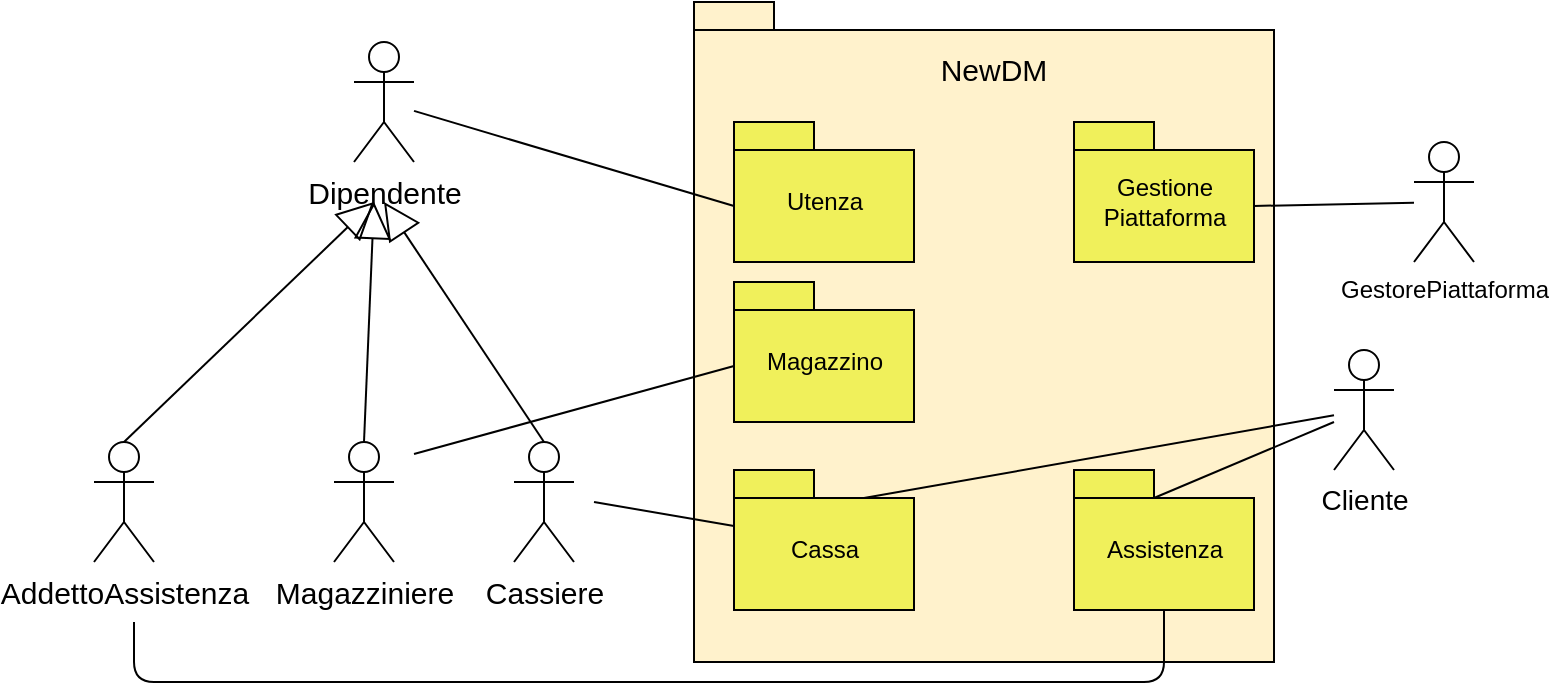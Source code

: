 <mxfile version="13.10.9" type="device"><diagram id="6JO4-7g3VjEd6-_7Sx0c" name="Page-1"><mxGraphModel dx="1038" dy="624" grid="1" gridSize="10" guides="1" tooltips="1" connect="1" arrows="1" fold="1" page="1" pageScale="1" pageWidth="1169" pageHeight="827" math="0" shadow="0"><root><mxCell id="0"/><mxCell id="1" parent="0"/><mxCell id="MlpMXgR5_YCPqtrtxQ0K-1" value="" style="shape=folder;fontStyle=1;spacingTop=10;tabWidth=40;tabHeight=14;tabPosition=left;html=1;fillColor=#fff2cc;" parent="1" vertex="1"><mxGeometry x="410" y="110" width="290" height="330" as="geometry"/></mxCell><mxCell id="MlpMXgR5_YCPqtrtxQ0K-3" value="NewDM" style="text;align=center;fontStyle=0;verticalAlign=middle;spacingLeft=3;spacingRight=3;strokeColor=none;rotatable=0;points=[[0,0.5],[1,0.5]];portConstraint=eastwest;fontSize=15;" parent="1" vertex="1"><mxGeometry x="520" y="130" width="80" height="26" as="geometry"/></mxCell><mxCell id="MlpMXgR5_YCPqtrtxQ0K-4" value="&lt;font color=&quot;#000000&quot; style=&quot;font-weight: normal&quot;&gt;Utenza&lt;/font&gt;" style="shape=folder;fontStyle=1;spacingTop=10;tabWidth=40;tabHeight=14;tabPosition=left;html=1;fontColor=#ffffff;fillColor=#F0F05B;" parent="1" vertex="1"><mxGeometry x="430" y="170" width="90" height="70" as="geometry"/></mxCell><mxCell id="MlpMXgR5_YCPqtrtxQ0K-5" value="&lt;font color=&quot;#000000&quot; style=&quot;font-weight: normal&quot;&gt;Magazzino&lt;/font&gt;" style="shape=folder;fontStyle=1;spacingTop=10;tabWidth=40;tabHeight=14;tabPosition=left;html=1;fontColor=#ffffff;fillColor=#F0F05B;" parent="1" vertex="1"><mxGeometry x="430" y="250" width="90" height="70" as="geometry"/></mxCell><mxCell id="MlpMXgR5_YCPqtrtxQ0K-6" value="&lt;font color=&quot;#000000&quot; style=&quot;font-weight: normal&quot;&gt;Cassa&lt;/font&gt;" style="shape=folder;fontStyle=1;spacingTop=10;tabWidth=40;tabHeight=14;tabPosition=left;html=1;fontColor=#ffffff;fillColor=#F0F05B;" parent="1" vertex="1"><mxGeometry x="430" y="344" width="90" height="70" as="geometry"/></mxCell><mxCell id="MlpMXgR5_YCPqtrtxQ0K-7" value="&lt;font color=&quot;#000000&quot; style=&quot;font-weight: normal&quot;&gt;Assistenza&lt;/font&gt;" style="shape=folder;fontStyle=1;spacingTop=10;tabWidth=40;tabHeight=14;tabPosition=left;html=1;fontColor=#ffffff;fillColor=#F0F05B;" parent="1" vertex="1"><mxGeometry x="600" y="344" width="90" height="70" as="geometry"/></mxCell><mxCell id="MlpMXgR5_YCPqtrtxQ0K-8" value="Dipendente" style="shape=umlActor;verticalLabelPosition=bottom;verticalAlign=top;html=1;strokeColor=#000000;fontSize=15;fillColor=#FFFFFF;" parent="1" vertex="1"><mxGeometry x="240" y="130" width="30" height="60" as="geometry"/></mxCell><mxCell id="MlpMXgR5_YCPqtrtxQ0K-9" value="Cassiere" style="shape=umlActor;verticalLabelPosition=bottom;verticalAlign=top;html=1;strokeColor=#000000;fontSize=15;fillColor=#FFFFFF;" parent="1" vertex="1"><mxGeometry x="320" y="330" width="30" height="60" as="geometry"/></mxCell><mxCell id="MlpMXgR5_YCPqtrtxQ0K-10" value="Magazziniere" style="shape=umlActor;verticalLabelPosition=bottom;verticalAlign=top;html=1;strokeColor=#000000;fontSize=15;fillColor=#FFFFFF;" parent="1" vertex="1"><mxGeometry x="230" y="330" width="30" height="60" as="geometry"/></mxCell><mxCell id="MlpMXgR5_YCPqtrtxQ0K-11" value="AddettoAssistenza" style="shape=umlActor;verticalLabelPosition=bottom;verticalAlign=top;html=1;strokeColor=#000000;fontSize=15;fillColor=#FFFFFF;" parent="1" vertex="1"><mxGeometry x="110" y="330" width="30" height="60" as="geometry"/></mxCell><mxCell id="MlpMXgR5_YCPqtrtxQ0K-18" value="" style="endArrow=block;endSize=16;endFill=0;html=1;fontSize=15;exitX=0.5;exitY=0;exitDx=0;exitDy=0;exitPerimeter=0;" parent="1" source="MlpMXgR5_YCPqtrtxQ0K-11" edge="1"><mxGeometry width="160" relative="1" as="geometry"><mxPoint x="450" y="320" as="sourcePoint"/><mxPoint x="250" y="210" as="targetPoint"/></mxGeometry></mxCell><mxCell id="MlpMXgR5_YCPqtrtxQ0K-19" value="" style="endArrow=block;endSize=16;endFill=0;html=1;fontSize=15;exitX=0.5;exitY=0;exitDx=0;exitDy=0;exitPerimeter=0;" parent="1" source="MlpMXgR5_YCPqtrtxQ0K-10" edge="1"><mxGeometry width="160" relative="1" as="geometry"><mxPoint x="135" y="340" as="sourcePoint"/><mxPoint x="250" y="210" as="targetPoint"/></mxGeometry></mxCell><mxCell id="MlpMXgR5_YCPqtrtxQ0K-20" value="" style="endArrow=block;endSize=16;endFill=0;html=1;fontSize=15;exitX=0.5;exitY=0;exitDx=0;exitDy=0;exitPerimeter=0;" parent="1" source="MlpMXgR5_YCPqtrtxQ0K-9" edge="1"><mxGeometry width="160" relative="1" as="geometry"><mxPoint x="255" y="340" as="sourcePoint"/><mxPoint x="255" y="210" as="targetPoint"/></mxGeometry></mxCell><mxCell id="MlpMXgR5_YCPqtrtxQ0K-22" value="" style="endArrow=none;html=1;fontSize=15;entryX=0;entryY=0;entryDx=0;entryDy=28;entryPerimeter=0;" parent="1" target="MlpMXgR5_YCPqtrtxQ0K-6" edge="1"><mxGeometry width="50" height="50" relative="1" as="geometry"><mxPoint x="360" y="360" as="sourcePoint"/><mxPoint x="550" y="300" as="targetPoint"/></mxGeometry></mxCell><mxCell id="MlpMXgR5_YCPqtrtxQ0K-23" value="" style="endArrow=none;html=1;fontSize=15;entryX=0;entryY=0;entryDx=0;entryDy=42;entryPerimeter=0;" parent="1" target="MlpMXgR5_YCPqtrtxQ0K-5" edge="1"><mxGeometry width="50" height="50" relative="1" as="geometry"><mxPoint x="270" y="336" as="sourcePoint"/><mxPoint x="440" y="382" as="targetPoint"/></mxGeometry></mxCell><mxCell id="MlpMXgR5_YCPqtrtxQ0K-24" value="" style="endArrow=none;html=1;fontSize=15;entryX=0.5;entryY=1;entryDx=0;entryDy=0;entryPerimeter=0;" parent="1" target="MlpMXgR5_YCPqtrtxQ0K-7" edge="1"><mxGeometry width="50" height="50" relative="1" as="geometry"><mxPoint x="130" y="420" as="sourcePoint"/><mxPoint x="600" y="480" as="targetPoint"/><Array as="points"><mxPoint x="130" y="450"/><mxPoint x="370" y="450"/><mxPoint x="645" y="450"/></Array></mxGeometry></mxCell><mxCell id="3v07ouBmyCzuSjfzDnHN-1" value="Cliente" style="shape=umlActor;verticalLabelPosition=bottom;verticalAlign=top;html=1;outlineConnect=0;fontSize=14;" parent="1" vertex="1"><mxGeometry x="730" y="284" width="30" height="60" as="geometry"/></mxCell><mxCell id="3v07ouBmyCzuSjfzDnHN-2" value="" style="endArrow=none;html=1;fontSize=15;exitX=0;exitY=0;exitDx=65;exitDy=14;exitPerimeter=0;" parent="1" source="MlpMXgR5_YCPqtrtxQ0K-6" target="3v07ouBmyCzuSjfzDnHN-1" edge="1"><mxGeometry width="50" height="50" relative="1" as="geometry"><mxPoint x="280" y="346" as="sourcePoint"/><mxPoint x="440" y="302" as="targetPoint"/></mxGeometry></mxCell><mxCell id="3v07ouBmyCzuSjfzDnHN-3" value="" style="endArrow=none;html=1;fontSize=15;exitX=0;exitY=0;exitDx=40;exitDy=14;exitPerimeter=0;" parent="1" source="MlpMXgR5_YCPqtrtxQ0K-7" edge="1"><mxGeometry width="50" height="50" relative="1" as="geometry"><mxPoint x="505" y="368" as="sourcePoint"/><mxPoint x="730" y="320" as="targetPoint"/></mxGeometry></mxCell><mxCell id="ByN77EjOlkygYXl3MzJH-1" value="" style="endArrow=none;html=1;entryX=0;entryY=0;entryDx=0;entryDy=42;entryPerimeter=0;" parent="1" source="MlpMXgR5_YCPqtrtxQ0K-8" target="MlpMXgR5_YCPqtrtxQ0K-4" edge="1"><mxGeometry width="50" height="50" relative="1" as="geometry"><mxPoint x="500" y="350" as="sourcePoint"/><mxPoint x="550" y="300" as="targetPoint"/></mxGeometry></mxCell><mxCell id="OxEJxHrs-xEZCuNszMiO-1" value="GestorePiattaforma" style="shape=umlActor;verticalLabelPosition=bottom;verticalAlign=top;html=1;outlineConnect=0;" parent="1" vertex="1"><mxGeometry x="770" y="180" width="30" height="60" as="geometry"/></mxCell><mxCell id="OxEJxHrs-xEZCuNszMiO-3" value="&lt;font color=&quot;#000000&quot; style=&quot;font-weight: normal&quot;&gt;Gestione&lt;br&gt;Piattaforma&lt;br&gt;&lt;/font&gt;" style="shape=folder;fontStyle=1;spacingTop=10;tabWidth=40;tabHeight=14;tabPosition=left;html=1;fontColor=#ffffff;fillColor=#F0F05B;" parent="1" vertex="1"><mxGeometry x="600" y="170" width="90" height="70" as="geometry"/></mxCell><mxCell id="OxEJxHrs-xEZCuNszMiO-9" value="" style="endArrow=none;html=1;exitX=0;exitY=0;exitDx=90;exitDy=42;exitPerimeter=0;" parent="1" source="OxEJxHrs-xEZCuNszMiO-3" target="OxEJxHrs-xEZCuNszMiO-1" edge="1"><mxGeometry width="50" height="50" relative="1" as="geometry"><mxPoint x="500" y="320" as="sourcePoint"/><mxPoint x="550" y="270" as="targetPoint"/></mxGeometry></mxCell></root></mxGraphModel></diagram></mxfile>
